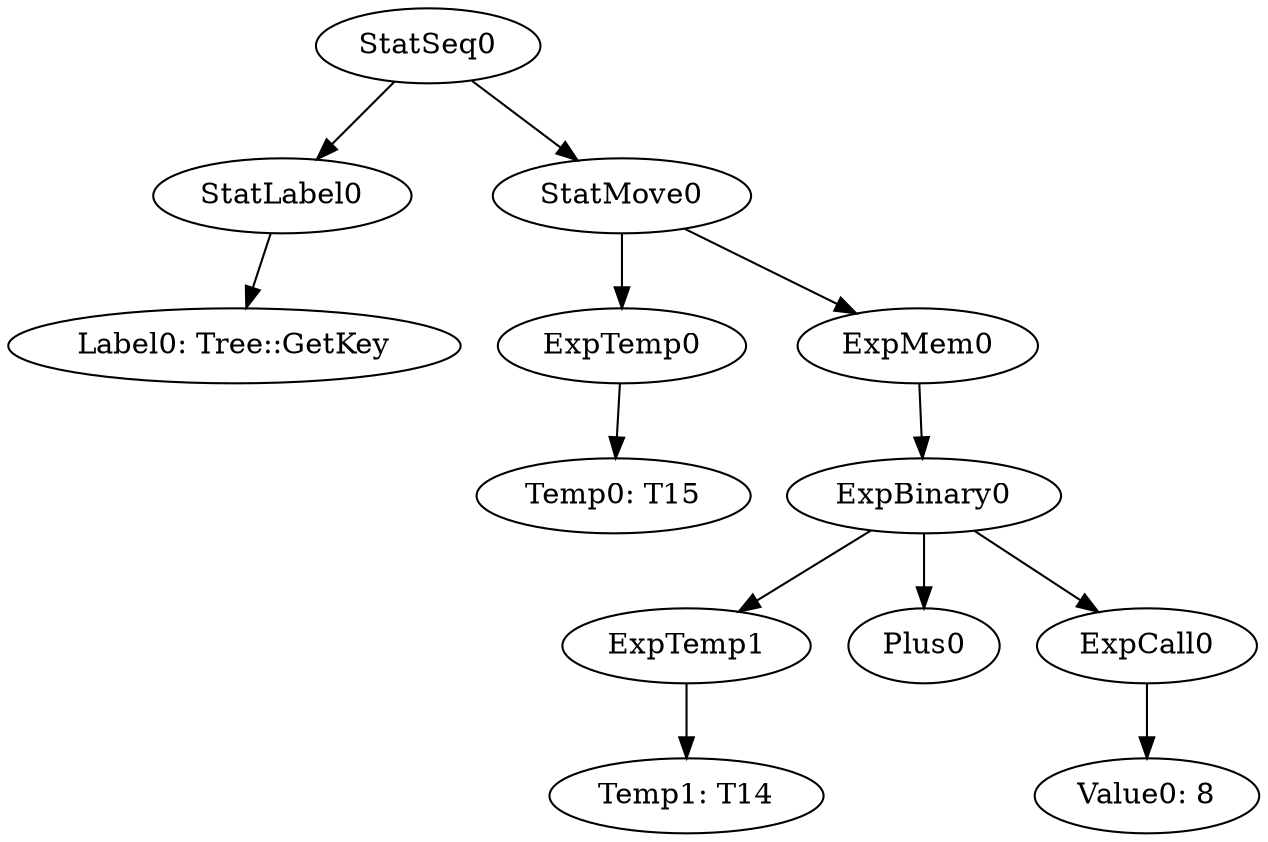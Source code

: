 digraph {
	ordering = out;
	ExpMem0 -> ExpBinary0;
	ExpCall0 -> "Value0: 8";
	ExpTemp1 -> "Temp1: T14";
	StatLabel0 -> "Label0: Tree::GetKey";
	StatSeq0 -> StatLabel0;
	StatSeq0 -> StatMove0;
	ExpTemp0 -> "Temp0: T15";
	ExpBinary0 -> ExpTemp1;
	ExpBinary0 -> Plus0;
	ExpBinary0 -> ExpCall0;
	StatMove0 -> ExpTemp0;
	StatMove0 -> ExpMem0;
}

